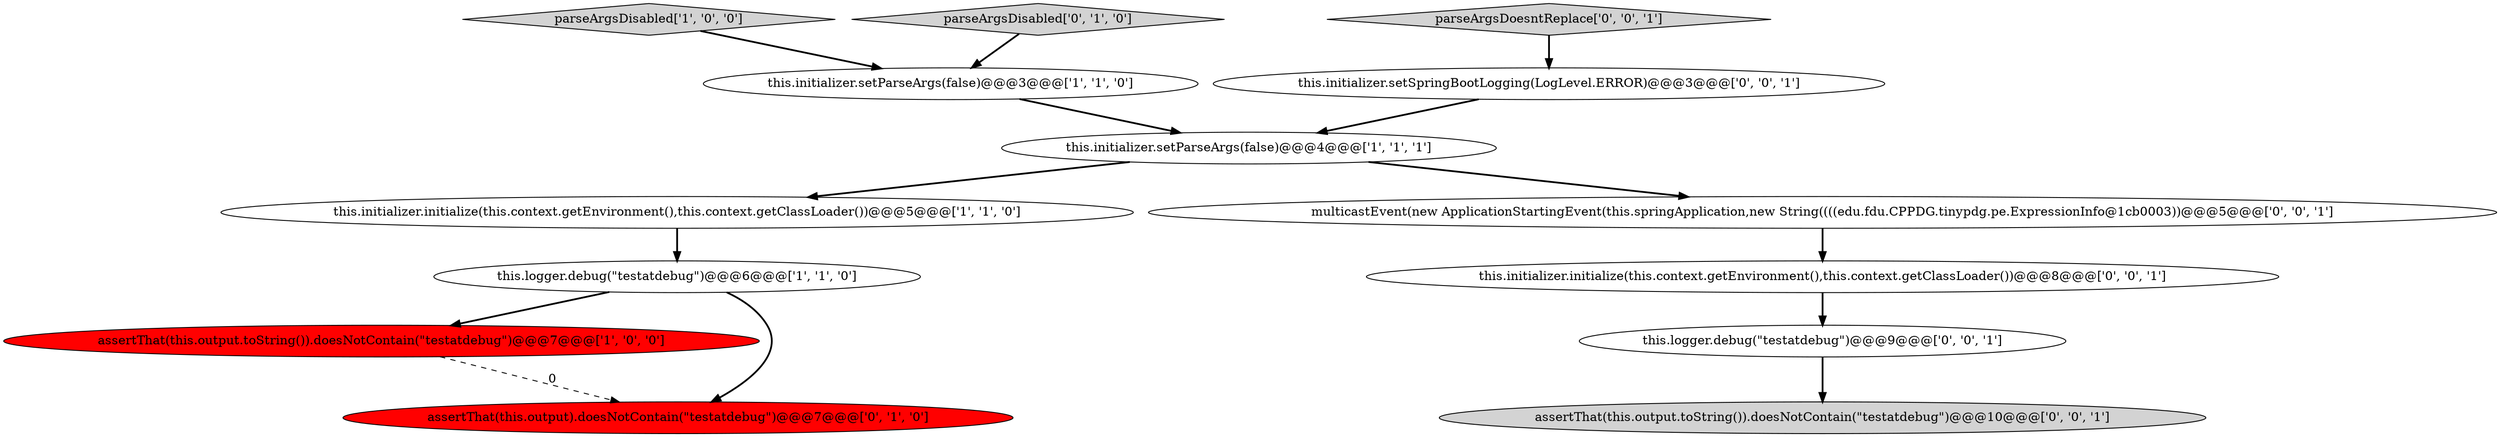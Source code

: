 digraph {
12 [style = filled, label = "this.initializer.setSpringBootLogging(LogLevel.ERROR)@@@3@@@['0', '0', '1']", fillcolor = white, shape = ellipse image = "AAA0AAABBB3BBB"];
10 [style = filled, label = "this.logger.debug(\"testatdebug\")@@@9@@@['0', '0', '1']", fillcolor = white, shape = ellipse image = "AAA0AAABBB3BBB"];
9 [style = filled, label = "this.initializer.initialize(this.context.getEnvironment(),this.context.getClassLoader())@@@8@@@['0', '0', '1']", fillcolor = white, shape = ellipse image = "AAA0AAABBB3BBB"];
2 [style = filled, label = "parseArgsDisabled['1', '0', '0']", fillcolor = lightgray, shape = diamond image = "AAA0AAABBB1BBB"];
1 [style = filled, label = "this.logger.debug(\"testatdebug\")@@@6@@@['1', '1', '0']", fillcolor = white, shape = ellipse image = "AAA0AAABBB1BBB"];
0 [style = filled, label = "this.initializer.setParseArgs(false)@@@3@@@['1', '1', '0']", fillcolor = white, shape = ellipse image = "AAA0AAABBB1BBB"];
4 [style = filled, label = "this.initializer.initialize(this.context.getEnvironment(),this.context.getClassLoader())@@@5@@@['1', '1', '0']", fillcolor = white, shape = ellipse image = "AAA0AAABBB1BBB"];
7 [style = filled, label = "parseArgsDisabled['0', '1', '0']", fillcolor = lightgray, shape = diamond image = "AAA0AAABBB2BBB"];
5 [style = filled, label = "assertThat(this.output.toString()).doesNotContain(\"testatdebug\")@@@7@@@['1', '0', '0']", fillcolor = red, shape = ellipse image = "AAA1AAABBB1BBB"];
3 [style = filled, label = "this.initializer.setParseArgs(false)@@@4@@@['1', '1', '1']", fillcolor = white, shape = ellipse image = "AAA0AAABBB1BBB"];
6 [style = filled, label = "assertThat(this.output).doesNotContain(\"testatdebug\")@@@7@@@['0', '1', '0']", fillcolor = red, shape = ellipse image = "AAA1AAABBB2BBB"];
8 [style = filled, label = "multicastEvent(new ApplicationStartingEvent(this.springApplication,new String((((edu.fdu.CPPDG.tinypdg.pe.ExpressionInfo@1cb0003))@@@5@@@['0', '0', '1']", fillcolor = white, shape = ellipse image = "AAA0AAABBB3BBB"];
11 [style = filled, label = "assertThat(this.output.toString()).doesNotContain(\"testatdebug\")@@@10@@@['0', '0', '1']", fillcolor = lightgray, shape = ellipse image = "AAA0AAABBB3BBB"];
13 [style = filled, label = "parseArgsDoesntReplace['0', '0', '1']", fillcolor = lightgray, shape = diamond image = "AAA0AAABBB3BBB"];
1->5 [style = bold, label=""];
0->3 [style = bold, label=""];
4->1 [style = bold, label=""];
2->0 [style = bold, label=""];
1->6 [style = bold, label=""];
7->0 [style = bold, label=""];
12->3 [style = bold, label=""];
13->12 [style = bold, label=""];
9->10 [style = bold, label=""];
5->6 [style = dashed, label="0"];
3->4 [style = bold, label=""];
3->8 [style = bold, label=""];
8->9 [style = bold, label=""];
10->11 [style = bold, label=""];
}
